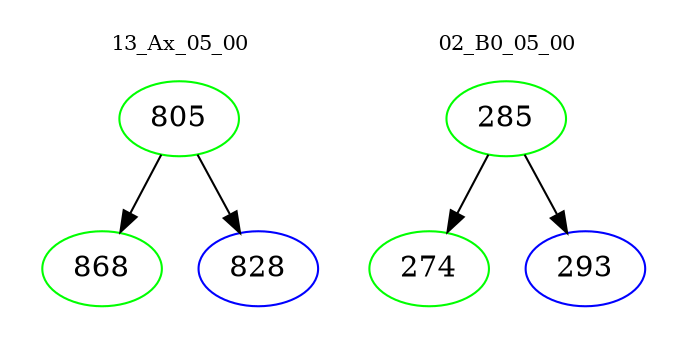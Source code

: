 digraph{
subgraph cluster_0 {
color = white
label = "13_Ax_05_00";
fontsize=10;
T0_805 [label="805", color="green"]
T0_805 -> T0_868 [color="black"]
T0_868 [label="868", color="green"]
T0_805 -> T0_828 [color="black"]
T0_828 [label="828", color="blue"]
}
subgraph cluster_1 {
color = white
label = "02_B0_05_00";
fontsize=10;
T1_285 [label="285", color="green"]
T1_285 -> T1_274 [color="black"]
T1_274 [label="274", color="green"]
T1_285 -> T1_293 [color="black"]
T1_293 [label="293", color="blue"]
}
}
